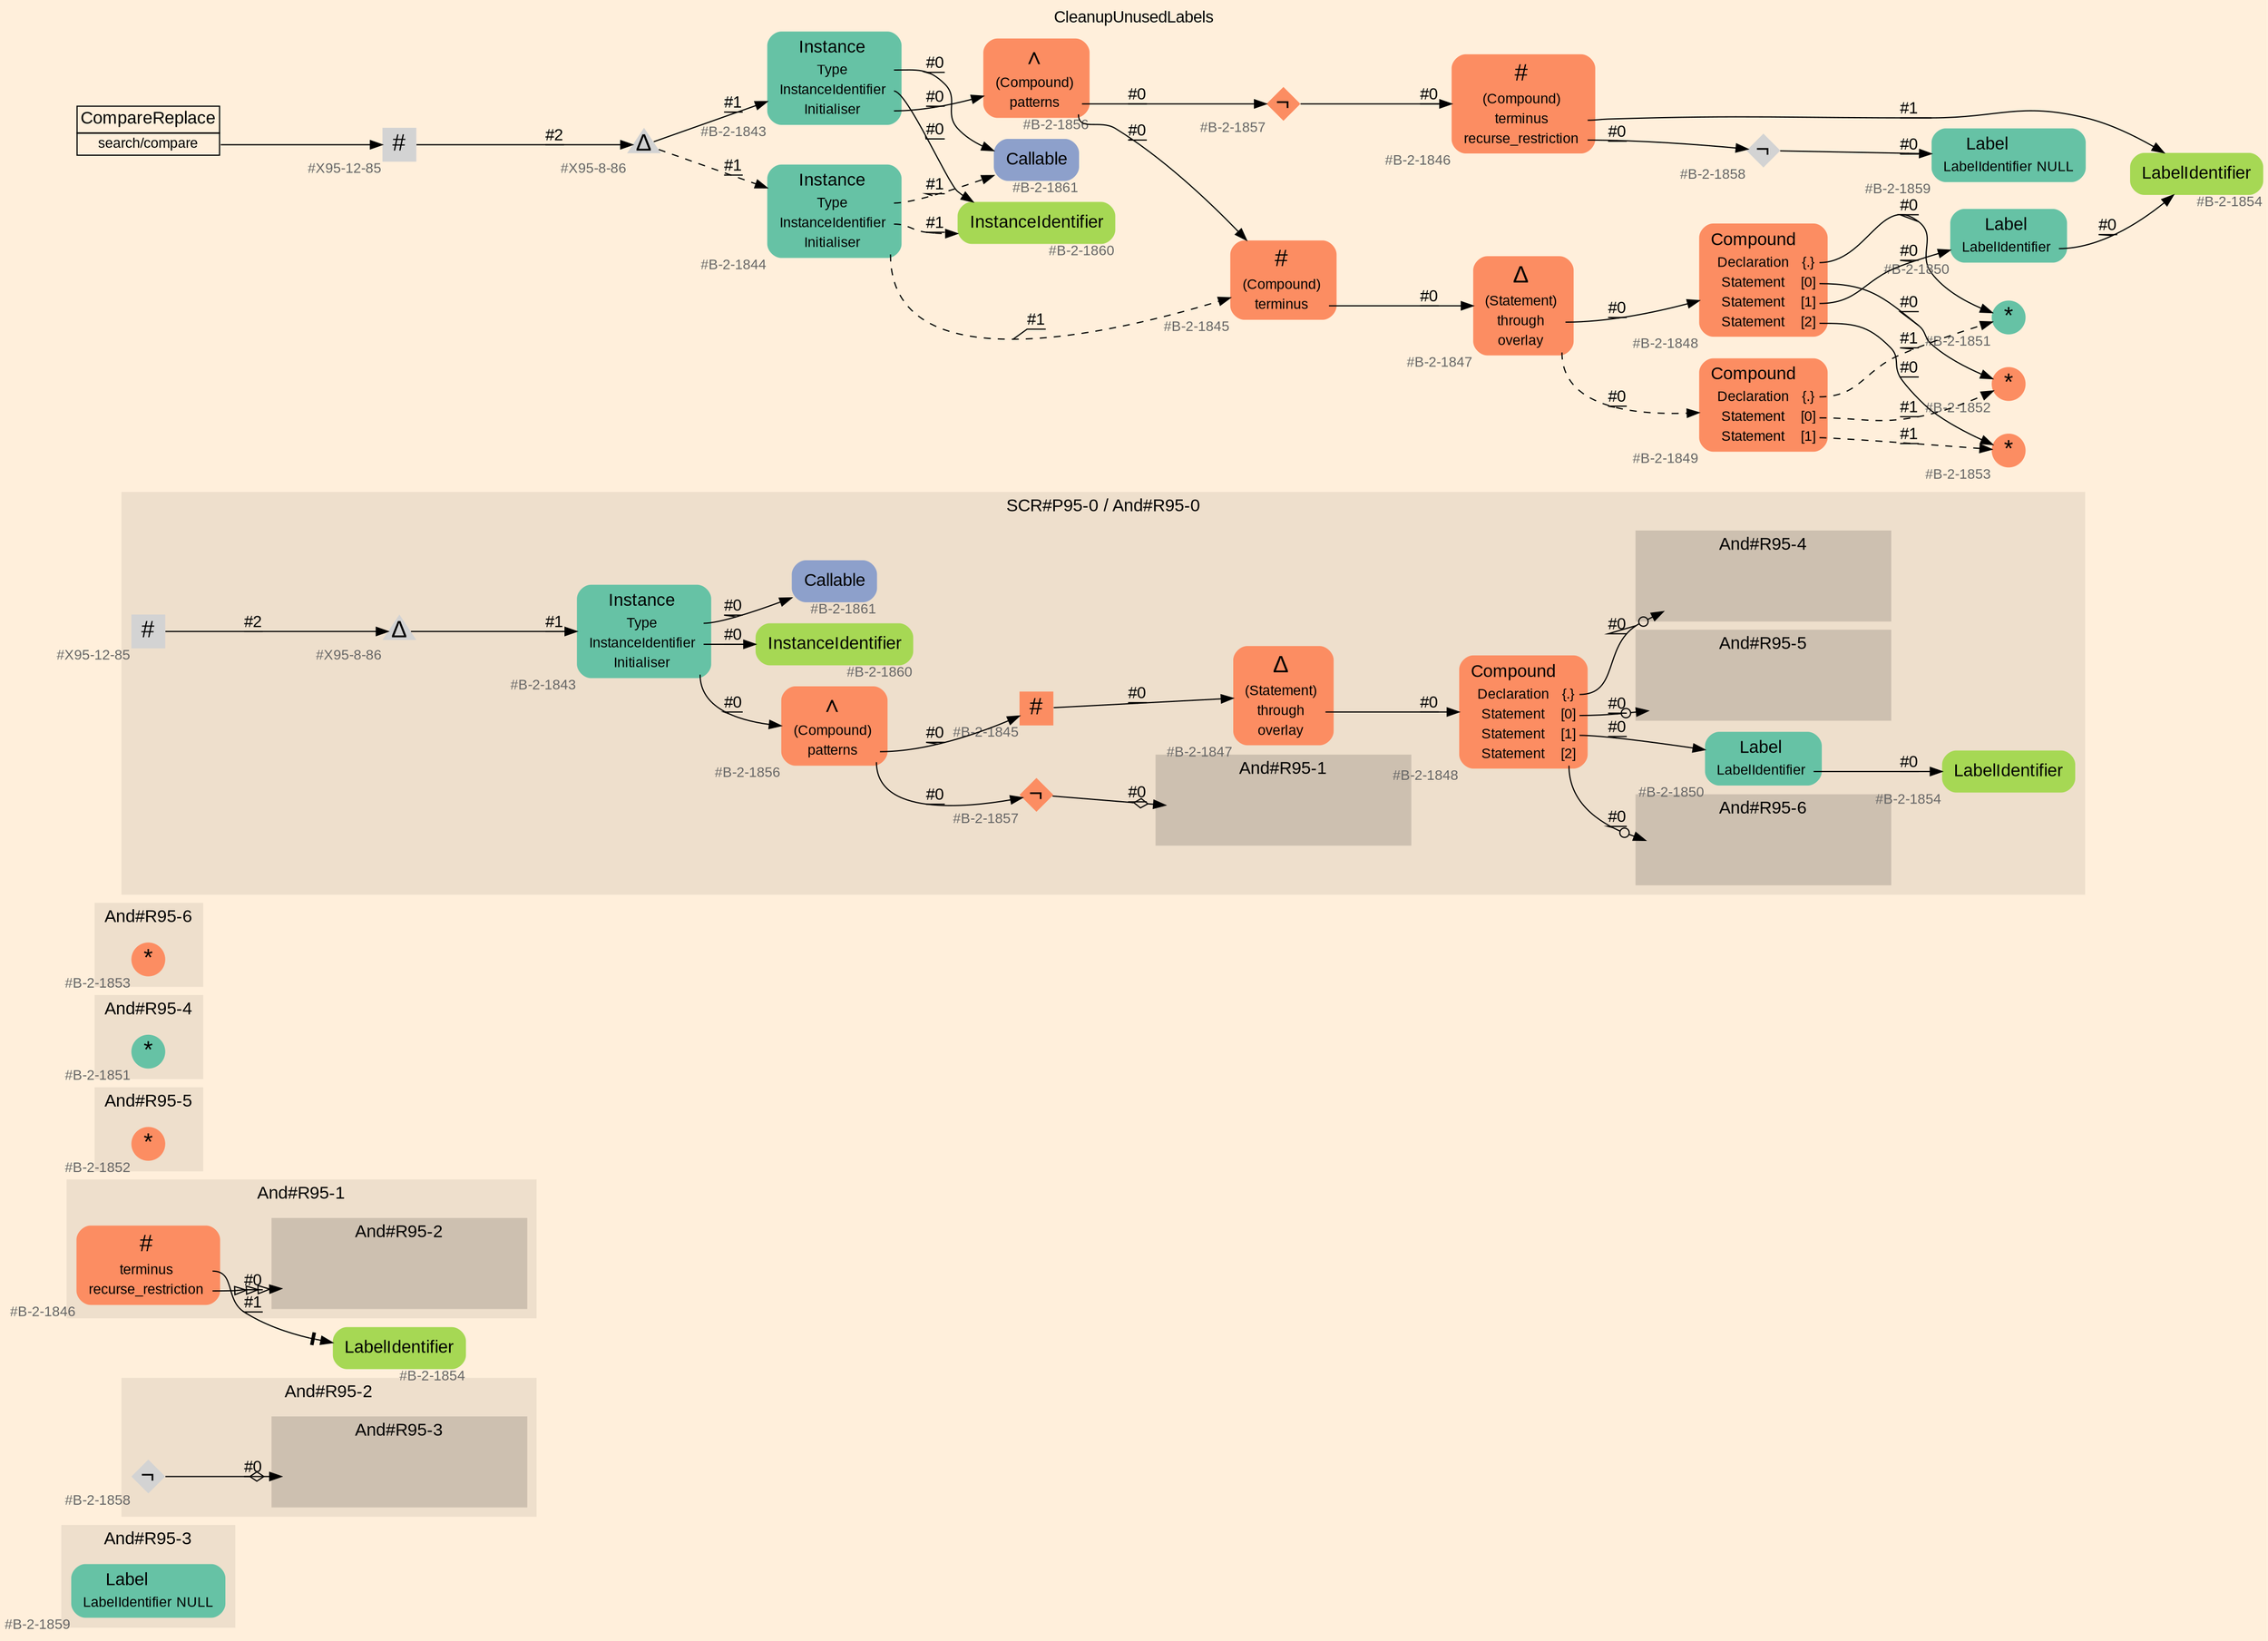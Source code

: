 digraph "CleanupUnusedLabels" {
label = "CleanupUnusedLabels"
labelloc = t
graph [
    rankdir = "LR"
    ranksep = 0.3
    bgcolor = antiquewhite1
    color = black
    fontcolor = black
    fontname = "Arial"
];
node [
    fontname = "Arial"
];
edge [
    fontname = "Arial"
];

// -------------------- figure And#R95-3 --------------------
// -------- region And#R95-3 ----------
subgraph "clusterAnd#R95-3" {
    label = "And#R95-3"
    style = "filled"
    color = antiquewhite2
    fontsize = "15"
    // -------- block And#R95-3/#B-2-1859 ----------
    "And#R95-3/#B-2-1859" [
        fillcolor = "/set28/1"
        xlabel = "#B-2-1859"
        fontsize = "12"
        fontcolor = grey40
        shape = "plaintext"
        label = <<TABLE BORDER="0" CELLBORDER="0" CELLSPACING="0">
         <TR><TD><FONT COLOR="black" POINT-SIZE="15">Label</FONT></TD></TR>
         <TR><TD><FONT COLOR="black" POINT-SIZE="12">LabelIdentifier</FONT></TD><TD PORT="port0"><FONT COLOR="black" POINT-SIZE="12">NULL</FONT></TD></TR>
        </TABLE>>
        style = "rounded,filled"
    ];
    
}


// -------------------- figure And#R95-2 --------------------
// -------- region And#R95-2 ----------
subgraph "clusterAnd#R95-2" {
    label = "And#R95-2"
    style = "filled"
    color = antiquewhite2
    fontsize = "15"
    // -------- block And#R95-2/#B-2-1858 ----------
    "And#R95-2/#B-2-1858" [
        xlabel = "#B-2-1858"
        fontsize = "12"
        fontcolor = grey40
        shape = "diamond"
        label = <<FONT COLOR="black" POINT-SIZE="20">¬</FONT>>
        style = "filled"
        penwidth = 0.0
        fixedsize = true
        width = 0.4
        height = 0.4
    ];
    
    // -------- region And#R95-2/And#R95-3 ----------
    subgraph "clusterAnd#R95-2/And#R95-3" {
        label = "And#R95-3"
        style = "filled"
        color = antiquewhite3
        fontsize = "15"
        // -------- block And#R95-2/And#R95-3/#B-2-1859 ----------
        "And#R95-2/And#R95-3/#B-2-1859" [
            fillcolor = "/set28/1"
            xlabel = "#B-2-1859"
            fontsize = "12"
            fontcolor = grey40
            shape = "none"
            style = "invisible"
        ];
        
    }
    
}

"And#R95-2/#B-2-1858" -> "And#R95-2/And#R95-3/#B-2-1859" [
    arrowhead="normalnoneodiamond"
    label = "#0"
    decorate = true
    color = black
    fontcolor = black
];


// -------------------- figure And#R95-1 --------------------
// -------- region And#R95-1 ----------
subgraph "clusterAnd#R95-1" {
    label = "And#R95-1"
    style = "filled"
    color = antiquewhite2
    fontsize = "15"
    // -------- block And#R95-1/#B-2-1846 ----------
    "And#R95-1/#B-2-1846" [
        fillcolor = "/set28/2"
        xlabel = "#B-2-1846"
        fontsize = "12"
        fontcolor = grey40
        shape = "plaintext"
        label = <<TABLE BORDER="0" CELLBORDER="0" CELLSPACING="0">
         <TR><TD><FONT COLOR="black" POINT-SIZE="20">#</FONT></TD></TR>
         <TR><TD><FONT COLOR="black" POINT-SIZE="12">terminus</FONT></TD><TD PORT="port0"></TD></TR>
         <TR><TD><FONT COLOR="black" POINT-SIZE="12">recurse_restriction</FONT></TD><TD PORT="port1"></TD></TR>
        </TABLE>>
        style = "rounded,filled"
    ];
    
    // -------- region And#R95-1/And#R95-2 ----------
    subgraph "clusterAnd#R95-1/And#R95-2" {
        label = "And#R95-2"
        style = "filled"
        color = antiquewhite3
        fontsize = "15"
        // -------- block And#R95-1/And#R95-2/#B-2-1858 ----------
        "And#R95-1/And#R95-2/#B-2-1858" [
            xlabel = "#B-2-1858"
            fontsize = "12"
            fontcolor = grey40
            shape = "none"
            style = "invisible"
        ];
        
    }
    
}

// -------- block And#R95-1/#B-2-1854 ----------
"And#R95-1/#B-2-1854" [
    fillcolor = "/set28/5"
    xlabel = "#B-2-1854"
    fontsize = "12"
    fontcolor = grey40
    shape = "plaintext"
    label = <<TABLE BORDER="0" CELLBORDER="0" CELLSPACING="0">
     <TR><TD><FONT COLOR="black" POINT-SIZE="15">LabelIdentifier</FONT></TD></TR>
    </TABLE>>
    style = "rounded,filled"
];

"And#R95-1/#B-2-1846":port0 -> "And#R95-1/#B-2-1854" [
    arrowhead="normalnonetee"
    label = "#1"
    decorate = true
    color = black
    fontcolor = black
];

"And#R95-1/#B-2-1846":port1 -> "And#R95-1/And#R95-2/#B-2-1858" [
    arrowhead="normalonormalonormalonormal"
    label = "#0"
    decorate = true
    color = black
    fontcolor = black
];


// -------------------- figure And#R95-5 --------------------
// -------- region And#R95-5 ----------
subgraph "clusterAnd#R95-5" {
    label = "And#R95-5"
    style = "filled"
    color = antiquewhite2
    fontsize = "15"
    // -------- block And#R95-5/#B-2-1852 ----------
    "And#R95-5/#B-2-1852" [
        fillcolor = "/set28/2"
        xlabel = "#B-2-1852"
        fontsize = "12"
        fontcolor = grey40
        shape = "circle"
        label = <<FONT COLOR="black" POINT-SIZE="20">*</FONT>>
        style = "filled"
        penwidth = 0.0
        fixedsize = true
        width = 0.4
        height = 0.4
    ];
    
}


// -------------------- figure And#R95-4 --------------------
// -------- region And#R95-4 ----------
subgraph "clusterAnd#R95-4" {
    label = "And#R95-4"
    style = "filled"
    color = antiquewhite2
    fontsize = "15"
    // -------- block And#R95-4/#B-2-1851 ----------
    "And#R95-4/#B-2-1851" [
        fillcolor = "/set28/1"
        xlabel = "#B-2-1851"
        fontsize = "12"
        fontcolor = grey40
        shape = "circle"
        label = <<FONT COLOR="black" POINT-SIZE="20">*</FONT>>
        style = "filled"
        penwidth = 0.0
        fixedsize = true
        width = 0.4
        height = 0.4
    ];
    
}


// -------------------- figure And#R95-6 --------------------
// -------- region And#R95-6 ----------
subgraph "clusterAnd#R95-6" {
    label = "And#R95-6"
    style = "filled"
    color = antiquewhite2
    fontsize = "15"
    // -------- block And#R95-6/#B-2-1853 ----------
    "And#R95-6/#B-2-1853" [
        fillcolor = "/set28/2"
        xlabel = "#B-2-1853"
        fontsize = "12"
        fontcolor = grey40
        shape = "circle"
        label = <<FONT COLOR="black" POINT-SIZE="20">*</FONT>>
        style = "filled"
        penwidth = 0.0
        fixedsize = true
        width = 0.4
        height = 0.4
    ];
    
}


// -------------------- figure And#R95-0 --------------------
// -------- region And#R95-0 ----------
subgraph "clusterAnd#R95-0" {
    label = "SCR#P95-0 / And#R95-0"
    style = "filled"
    color = antiquewhite2
    fontsize = "15"
    // -------- block And#R95-0/#B-2-1843 ----------
    "And#R95-0/#B-2-1843" [
        fillcolor = "/set28/1"
        xlabel = "#B-2-1843"
        fontsize = "12"
        fontcolor = grey40
        shape = "plaintext"
        label = <<TABLE BORDER="0" CELLBORDER="0" CELLSPACING="0">
         <TR><TD><FONT COLOR="black" POINT-SIZE="15">Instance</FONT></TD></TR>
         <TR><TD><FONT COLOR="black" POINT-SIZE="12">Type</FONT></TD><TD PORT="port0"></TD></TR>
         <TR><TD><FONT COLOR="black" POINT-SIZE="12">InstanceIdentifier</FONT></TD><TD PORT="port1"></TD></TR>
         <TR><TD><FONT COLOR="black" POINT-SIZE="12">Initialiser</FONT></TD><TD PORT="port2"></TD></TR>
        </TABLE>>
        style = "rounded,filled"
    ];
    
    // -------- block And#R95-0/#B-2-1856 ----------
    "And#R95-0/#B-2-1856" [
        fillcolor = "/set28/2"
        xlabel = "#B-2-1856"
        fontsize = "12"
        fontcolor = grey40
        shape = "plaintext"
        label = <<TABLE BORDER="0" CELLBORDER="0" CELLSPACING="0">
         <TR><TD><FONT COLOR="black" POINT-SIZE="20">∧</FONT></TD></TR>
         <TR><TD><FONT COLOR="black" POINT-SIZE="12">(Compound)</FONT></TD><TD PORT="port0"></TD></TR>
         <TR><TD><FONT COLOR="black" POINT-SIZE="12">patterns</FONT></TD><TD PORT="port1"></TD></TR>
        </TABLE>>
        style = "rounded,filled"
    ];
    
    // -------- block And#R95-0/#B-2-1861 ----------
    "And#R95-0/#B-2-1861" [
        fillcolor = "/set28/3"
        xlabel = "#B-2-1861"
        fontsize = "12"
        fontcolor = grey40
        shape = "plaintext"
        label = <<TABLE BORDER="0" CELLBORDER="0" CELLSPACING="0">
         <TR><TD><FONT COLOR="black" POINT-SIZE="15">Callable</FONT></TD></TR>
        </TABLE>>
        style = "rounded,filled"
    ];
    
    // -------- block And#R95-0/#B-2-1850 ----------
    "And#R95-0/#B-2-1850" [
        fillcolor = "/set28/1"
        xlabel = "#B-2-1850"
        fontsize = "12"
        fontcolor = grey40
        shape = "plaintext"
        label = <<TABLE BORDER="0" CELLBORDER="0" CELLSPACING="0">
         <TR><TD><FONT COLOR="black" POINT-SIZE="15">Label</FONT></TD></TR>
         <TR><TD><FONT COLOR="black" POINT-SIZE="12">LabelIdentifier</FONT></TD><TD PORT="port0"></TD></TR>
        </TABLE>>
        style = "rounded,filled"
    ];
    
    // -------- block And#R95-0/#B-2-1848 ----------
    "And#R95-0/#B-2-1848" [
        fillcolor = "/set28/2"
        xlabel = "#B-2-1848"
        fontsize = "12"
        fontcolor = grey40
        shape = "plaintext"
        label = <<TABLE BORDER="0" CELLBORDER="0" CELLSPACING="0">
         <TR><TD><FONT COLOR="black" POINT-SIZE="15">Compound</FONT></TD></TR>
         <TR><TD><FONT COLOR="black" POINT-SIZE="12">Declaration</FONT></TD><TD PORT="port0"><FONT COLOR="black" POINT-SIZE="12">{.}</FONT></TD></TR>
         <TR><TD><FONT COLOR="black" POINT-SIZE="12">Statement</FONT></TD><TD PORT="port1"><FONT COLOR="black" POINT-SIZE="12">[0]</FONT></TD></TR>
         <TR><TD><FONT COLOR="black" POINT-SIZE="12">Statement</FONT></TD><TD PORT="port2"><FONT COLOR="black" POINT-SIZE="12">[1]</FONT></TD></TR>
         <TR><TD><FONT COLOR="black" POINT-SIZE="12">Statement</FONT></TD><TD PORT="port3"><FONT COLOR="black" POINT-SIZE="12">[2]</FONT></TD></TR>
        </TABLE>>
        style = "rounded,filled"
    ];
    
    // -------- block And#R95-0/#B-2-1847 ----------
    "And#R95-0/#B-2-1847" [
        fillcolor = "/set28/2"
        xlabel = "#B-2-1847"
        fontsize = "12"
        fontcolor = grey40
        shape = "plaintext"
        label = <<TABLE BORDER="0" CELLBORDER="0" CELLSPACING="0">
         <TR><TD><FONT COLOR="black" POINT-SIZE="20">Δ</FONT></TD></TR>
         <TR><TD><FONT COLOR="black" POINT-SIZE="12">(Statement)</FONT></TD><TD PORT="port0"></TD></TR>
         <TR><TD><FONT COLOR="black" POINT-SIZE="12">through</FONT></TD><TD PORT="port1"></TD></TR>
         <TR><TD><FONT COLOR="black" POINT-SIZE="12">overlay</FONT></TD><TD PORT="port2"></TD></TR>
        </TABLE>>
        style = "rounded,filled"
    ];
    
    // -------- block And#R95-0/#B-2-1857 ----------
    "And#R95-0/#B-2-1857" [
        fillcolor = "/set28/2"
        xlabel = "#B-2-1857"
        fontsize = "12"
        fontcolor = grey40
        shape = "diamond"
        label = <<FONT COLOR="black" POINT-SIZE="20">¬</FONT>>
        style = "filled"
        penwidth = 0.0
        fixedsize = true
        width = 0.4
        height = 0.4
    ];
    
    // -------- block And#R95-0/#B-2-1854 ----------
    "And#R95-0/#B-2-1854" [
        fillcolor = "/set28/5"
        xlabel = "#B-2-1854"
        fontsize = "12"
        fontcolor = grey40
        shape = "plaintext"
        label = <<TABLE BORDER="0" CELLBORDER="0" CELLSPACING="0">
         <TR><TD><FONT COLOR="black" POINT-SIZE="15">LabelIdentifier</FONT></TD></TR>
        </TABLE>>
        style = "rounded,filled"
    ];
    
    // -------- block And#R95-0/#B-2-1860 ----------
    "And#R95-0/#B-2-1860" [
        fillcolor = "/set28/5"
        xlabel = "#B-2-1860"
        fontsize = "12"
        fontcolor = grey40
        shape = "plaintext"
        label = <<TABLE BORDER="0" CELLBORDER="0" CELLSPACING="0">
         <TR><TD><FONT COLOR="black" POINT-SIZE="15">InstanceIdentifier</FONT></TD></TR>
        </TABLE>>
        style = "rounded,filled"
    ];
    
    // -------- block And#R95-0/#X95-12-85 ----------
    "And#R95-0/#X95-12-85" [
        xlabel = "#X95-12-85"
        fontsize = "12"
        fontcolor = grey40
        shape = "square"
        label = <<FONT COLOR="black" POINT-SIZE="20">#</FONT>>
        style = "filled"
        penwidth = 0.0
        fixedsize = true
        width = 0.4
        height = 0.4
    ];
    
    // -------- block And#R95-0/#X95-8-86 ----------
    "And#R95-0/#X95-8-86" [
        xlabel = "#X95-8-86"
        fontsize = "12"
        fontcolor = grey40
        shape = "triangle"
        label = <<FONT COLOR="black" POINT-SIZE="20">Δ</FONT>>
        style = "filled"
        penwidth = 0.0
        fixedsize = true
        width = 0.4
        height = 0.4
    ];
    
    // -------- block And#R95-0/#B-2-1845 ----------
    "And#R95-0/#B-2-1845" [
        fillcolor = "/set28/2"
        xlabel = "#B-2-1845"
        fontsize = "12"
        fontcolor = grey40
        shape = "square"
        label = <<FONT COLOR="black" POINT-SIZE="20">#</FONT>>
        style = "filled"
        penwidth = 0.0
        fixedsize = true
        width = 0.4
        height = 0.4
    ];
    
    // -------- region And#R95-0/And#R95-1 ----------
    subgraph "clusterAnd#R95-0/And#R95-1" {
        label = "And#R95-1"
        style = "filled"
        color = antiquewhite3
        fontsize = "15"
        // -------- block And#R95-0/And#R95-1/#B-2-1846 ----------
        "And#R95-0/And#R95-1/#B-2-1846" [
            fillcolor = "/set28/2"
            xlabel = "#B-2-1846"
            fontsize = "12"
            fontcolor = grey40
            shape = "none"
            style = "invisible"
        ];
        
    }
    
    // -------- region And#R95-0/And#R95-4 ----------
    subgraph "clusterAnd#R95-0/And#R95-4" {
        label = "And#R95-4"
        style = "filled"
        color = antiquewhite3
        fontsize = "15"
        // -------- block And#R95-0/And#R95-4/#B-2-1851 ----------
        "And#R95-0/And#R95-4/#B-2-1851" [
            fillcolor = "/set28/1"
            xlabel = "#B-2-1851"
            fontsize = "12"
            fontcolor = grey40
            shape = "none"
            style = "invisible"
        ];
        
    }
    
    // -------- region And#R95-0/And#R95-5 ----------
    subgraph "clusterAnd#R95-0/And#R95-5" {
        label = "And#R95-5"
        style = "filled"
        color = antiquewhite3
        fontsize = "15"
        // -------- block And#R95-0/And#R95-5/#B-2-1852 ----------
        "And#R95-0/And#R95-5/#B-2-1852" [
            fillcolor = "/set28/2"
            xlabel = "#B-2-1852"
            fontsize = "12"
            fontcolor = grey40
            shape = "none"
            style = "invisible"
        ];
        
    }
    
    // -------- region And#R95-0/And#R95-6 ----------
    subgraph "clusterAnd#R95-0/And#R95-6" {
        label = "And#R95-6"
        style = "filled"
        color = antiquewhite3
        fontsize = "15"
        // -------- block And#R95-0/And#R95-6/#B-2-1853 ----------
        "And#R95-0/And#R95-6/#B-2-1853" [
            fillcolor = "/set28/2"
            xlabel = "#B-2-1853"
            fontsize = "12"
            fontcolor = grey40
            shape = "none"
            style = "invisible"
        ];
        
    }
    
}

"And#R95-0/#B-2-1843":port0 -> "And#R95-0/#B-2-1861" [
    label = "#0"
    decorate = true
    color = black
    fontcolor = black
];

"And#R95-0/#B-2-1843":port1 -> "And#R95-0/#B-2-1860" [
    label = "#0"
    decorate = true
    color = black
    fontcolor = black
];

"And#R95-0/#B-2-1843":port2 -> "And#R95-0/#B-2-1856" [
    label = "#0"
    decorate = true
    color = black
    fontcolor = black
];

"And#R95-0/#B-2-1856":port1 -> "And#R95-0/#B-2-1845" [
    label = "#0"
    decorate = true
    color = black
    fontcolor = black
];

"And#R95-0/#B-2-1856":port1 -> "And#R95-0/#B-2-1857" [
    label = "#0"
    decorate = true
    color = black
    fontcolor = black
];

"And#R95-0/#B-2-1850":port0 -> "And#R95-0/#B-2-1854" [
    label = "#0"
    decorate = true
    color = black
    fontcolor = black
];

"And#R95-0/#B-2-1848":port0 -> "And#R95-0/And#R95-4/#B-2-1851" [
    arrowhead="normalnoneodot"
    label = "#0"
    decorate = true
    color = black
    fontcolor = black
];

"And#R95-0/#B-2-1848":port1 -> "And#R95-0/And#R95-5/#B-2-1852" [
    arrowhead="normalnoneodot"
    label = "#0"
    decorate = true
    color = black
    fontcolor = black
];

"And#R95-0/#B-2-1848":port2 -> "And#R95-0/#B-2-1850" [
    label = "#0"
    decorate = true
    color = black
    fontcolor = black
];

"And#R95-0/#B-2-1848":port3 -> "And#R95-0/And#R95-6/#B-2-1853" [
    arrowhead="normalnoneodot"
    label = "#0"
    decorate = true
    color = black
    fontcolor = black
];

"And#R95-0/#B-2-1847":port1 -> "And#R95-0/#B-2-1848" [
    label = "#0"
    decorate = true
    color = black
    fontcolor = black
];

"And#R95-0/#B-2-1857" -> "And#R95-0/And#R95-1/#B-2-1846" [
    arrowhead="normalnoneodiamond"
    label = "#0"
    decorate = true
    color = black
    fontcolor = black
];

"And#R95-0/#X95-12-85" -> "And#R95-0/#X95-8-86" [
    label = "#2"
    decorate = true
    color = black
    fontcolor = black
];

"And#R95-0/#X95-8-86" -> "And#R95-0/#B-2-1843" [
    label = "#1"
    decorate = true
    color = black
    fontcolor = black
];

"And#R95-0/#B-2-1845" -> "And#R95-0/#B-2-1847" [
    label = "#0"
    decorate = true
    color = black
    fontcolor = black
];


// -------------------- transformation figure --------------------
// -------- block CR#X95-10-95 ----------
"CR#X95-10-95" [
    fillcolor = antiquewhite1
    fontsize = "12"
    fontcolor = grey40
    shape = "plaintext"
    label = <<TABLE BORDER="0" CELLBORDER="1" CELLSPACING="0">
     <TR><TD><FONT COLOR="black" POINT-SIZE="15">CompareReplace</FONT></TD></TR>
     <TR><TD PORT="port0"><FONT COLOR="black" POINT-SIZE="12">search/compare</FONT></TD></TR>
    </TABLE>>
    style = "filled"
    color = black
];

// -------- block #X95-12-85 ----------
"#X95-12-85" [
    xlabel = "#X95-12-85"
    fontsize = "12"
    fontcolor = grey40
    shape = "square"
    label = <<FONT COLOR="black" POINT-SIZE="20">#</FONT>>
    style = "filled"
    penwidth = 0.0
    fixedsize = true
    width = 0.4
    height = 0.4
];

// -------- block #X95-8-86 ----------
"#X95-8-86" [
    xlabel = "#X95-8-86"
    fontsize = "12"
    fontcolor = grey40
    shape = "triangle"
    label = <<FONT COLOR="black" POINT-SIZE="20">Δ</FONT>>
    style = "filled"
    penwidth = 0.0
    fixedsize = true
    width = 0.4
    height = 0.4
];

// -------- block #B-2-1843 ----------
"#B-2-1843" [
    fillcolor = "/set28/1"
    xlabel = "#B-2-1843"
    fontsize = "12"
    fontcolor = grey40
    shape = "plaintext"
    label = <<TABLE BORDER="0" CELLBORDER="0" CELLSPACING="0">
     <TR><TD><FONT COLOR="black" POINT-SIZE="15">Instance</FONT></TD></TR>
     <TR><TD><FONT COLOR="black" POINT-SIZE="12">Type</FONT></TD><TD PORT="port0"></TD></TR>
     <TR><TD><FONT COLOR="black" POINT-SIZE="12">InstanceIdentifier</FONT></TD><TD PORT="port1"></TD></TR>
     <TR><TD><FONT COLOR="black" POINT-SIZE="12">Initialiser</FONT></TD><TD PORT="port2"></TD></TR>
    </TABLE>>
    style = "rounded,filled"
];

// -------- block #B-2-1861 ----------
"#B-2-1861" [
    fillcolor = "/set28/3"
    xlabel = "#B-2-1861"
    fontsize = "12"
    fontcolor = grey40
    shape = "plaintext"
    label = <<TABLE BORDER="0" CELLBORDER="0" CELLSPACING="0">
     <TR><TD><FONT COLOR="black" POINT-SIZE="15">Callable</FONT></TD></TR>
    </TABLE>>
    style = "rounded,filled"
];

// -------- block #B-2-1860 ----------
"#B-2-1860" [
    fillcolor = "/set28/5"
    xlabel = "#B-2-1860"
    fontsize = "12"
    fontcolor = grey40
    shape = "plaintext"
    label = <<TABLE BORDER="0" CELLBORDER="0" CELLSPACING="0">
     <TR><TD><FONT COLOR="black" POINT-SIZE="15">InstanceIdentifier</FONT></TD></TR>
    </TABLE>>
    style = "rounded,filled"
];

// -------- block #B-2-1856 ----------
"#B-2-1856" [
    fillcolor = "/set28/2"
    xlabel = "#B-2-1856"
    fontsize = "12"
    fontcolor = grey40
    shape = "plaintext"
    label = <<TABLE BORDER="0" CELLBORDER="0" CELLSPACING="0">
     <TR><TD><FONT COLOR="black" POINT-SIZE="20">∧</FONT></TD></TR>
     <TR><TD><FONT COLOR="black" POINT-SIZE="12">(Compound)</FONT></TD><TD PORT="port0"></TD></TR>
     <TR><TD><FONT COLOR="black" POINT-SIZE="12">patterns</FONT></TD><TD PORT="port1"></TD></TR>
    </TABLE>>
    style = "rounded,filled"
];

// -------- block #B-2-1845 ----------
"#B-2-1845" [
    fillcolor = "/set28/2"
    xlabel = "#B-2-1845"
    fontsize = "12"
    fontcolor = grey40
    shape = "plaintext"
    label = <<TABLE BORDER="0" CELLBORDER="0" CELLSPACING="0">
     <TR><TD><FONT COLOR="black" POINT-SIZE="20">#</FONT></TD></TR>
     <TR><TD><FONT COLOR="black" POINT-SIZE="12">(Compound)</FONT></TD><TD PORT="port0"></TD></TR>
     <TR><TD><FONT COLOR="black" POINT-SIZE="12">terminus</FONT></TD><TD PORT="port1"></TD></TR>
    </TABLE>>
    style = "rounded,filled"
];

// -------- block #B-2-1847 ----------
"#B-2-1847" [
    fillcolor = "/set28/2"
    xlabel = "#B-2-1847"
    fontsize = "12"
    fontcolor = grey40
    shape = "plaintext"
    label = <<TABLE BORDER="0" CELLBORDER="0" CELLSPACING="0">
     <TR><TD><FONT COLOR="black" POINT-SIZE="20">Δ</FONT></TD></TR>
     <TR><TD><FONT COLOR="black" POINT-SIZE="12">(Statement)</FONT></TD><TD PORT="port0"></TD></TR>
     <TR><TD><FONT COLOR="black" POINT-SIZE="12">through</FONT></TD><TD PORT="port1"></TD></TR>
     <TR><TD><FONT COLOR="black" POINT-SIZE="12">overlay</FONT></TD><TD PORT="port2"></TD></TR>
    </TABLE>>
    style = "rounded,filled"
];

// -------- block #B-2-1848 ----------
"#B-2-1848" [
    fillcolor = "/set28/2"
    xlabel = "#B-2-1848"
    fontsize = "12"
    fontcolor = grey40
    shape = "plaintext"
    label = <<TABLE BORDER="0" CELLBORDER="0" CELLSPACING="0">
     <TR><TD><FONT COLOR="black" POINT-SIZE="15">Compound</FONT></TD></TR>
     <TR><TD><FONT COLOR="black" POINT-SIZE="12">Declaration</FONT></TD><TD PORT="port0"><FONT COLOR="black" POINT-SIZE="12">{.}</FONT></TD></TR>
     <TR><TD><FONT COLOR="black" POINT-SIZE="12">Statement</FONT></TD><TD PORT="port1"><FONT COLOR="black" POINT-SIZE="12">[0]</FONT></TD></TR>
     <TR><TD><FONT COLOR="black" POINT-SIZE="12">Statement</FONT></TD><TD PORT="port2"><FONT COLOR="black" POINT-SIZE="12">[1]</FONT></TD></TR>
     <TR><TD><FONT COLOR="black" POINT-SIZE="12">Statement</FONT></TD><TD PORT="port3"><FONT COLOR="black" POINT-SIZE="12">[2]</FONT></TD></TR>
    </TABLE>>
    style = "rounded,filled"
];

// -------- block #B-2-1851 ----------
"#B-2-1851" [
    fillcolor = "/set28/1"
    xlabel = "#B-2-1851"
    fontsize = "12"
    fontcolor = grey40
    shape = "circle"
    label = <<FONT COLOR="black" POINT-SIZE="20">*</FONT>>
    style = "filled"
    penwidth = 0.0
    fixedsize = true
    width = 0.4
    height = 0.4
];

// -------- block #B-2-1852 ----------
"#B-2-1852" [
    fillcolor = "/set28/2"
    xlabel = "#B-2-1852"
    fontsize = "12"
    fontcolor = grey40
    shape = "circle"
    label = <<FONT COLOR="black" POINT-SIZE="20">*</FONT>>
    style = "filled"
    penwidth = 0.0
    fixedsize = true
    width = 0.4
    height = 0.4
];

// -------- block #B-2-1850 ----------
"#B-2-1850" [
    fillcolor = "/set28/1"
    xlabel = "#B-2-1850"
    fontsize = "12"
    fontcolor = grey40
    shape = "plaintext"
    label = <<TABLE BORDER="0" CELLBORDER="0" CELLSPACING="0">
     <TR><TD><FONT COLOR="black" POINT-SIZE="15">Label</FONT></TD></TR>
     <TR><TD><FONT COLOR="black" POINT-SIZE="12">LabelIdentifier</FONT></TD><TD PORT="port0"></TD></TR>
    </TABLE>>
    style = "rounded,filled"
];

// -------- block #B-2-1854 ----------
"#B-2-1854" [
    fillcolor = "/set28/5"
    xlabel = "#B-2-1854"
    fontsize = "12"
    fontcolor = grey40
    shape = "plaintext"
    label = <<TABLE BORDER="0" CELLBORDER="0" CELLSPACING="0">
     <TR><TD><FONT COLOR="black" POINT-SIZE="15">LabelIdentifier</FONT></TD></TR>
    </TABLE>>
    style = "rounded,filled"
];

// -------- block #B-2-1853 ----------
"#B-2-1853" [
    fillcolor = "/set28/2"
    xlabel = "#B-2-1853"
    fontsize = "12"
    fontcolor = grey40
    shape = "circle"
    label = <<FONT COLOR="black" POINT-SIZE="20">*</FONT>>
    style = "filled"
    penwidth = 0.0
    fixedsize = true
    width = 0.4
    height = 0.4
];

// -------- block #B-2-1849 ----------
"#B-2-1849" [
    fillcolor = "/set28/2"
    xlabel = "#B-2-1849"
    fontsize = "12"
    fontcolor = grey40
    shape = "plaintext"
    label = <<TABLE BORDER="0" CELLBORDER="0" CELLSPACING="0">
     <TR><TD><FONT COLOR="black" POINT-SIZE="15">Compound</FONT></TD></TR>
     <TR><TD><FONT COLOR="black" POINT-SIZE="12">Declaration</FONT></TD><TD PORT="port0"><FONT COLOR="black" POINT-SIZE="12">{.}</FONT></TD></TR>
     <TR><TD><FONT COLOR="black" POINT-SIZE="12">Statement</FONT></TD><TD PORT="port1"><FONT COLOR="black" POINT-SIZE="12">[0]</FONT></TD></TR>
     <TR><TD><FONT COLOR="black" POINT-SIZE="12">Statement</FONT></TD><TD PORT="port2"><FONT COLOR="black" POINT-SIZE="12">[1]</FONT></TD></TR>
    </TABLE>>
    style = "rounded,filled"
];

// -------- block #B-2-1857 ----------
"#B-2-1857" [
    fillcolor = "/set28/2"
    xlabel = "#B-2-1857"
    fontsize = "12"
    fontcolor = grey40
    shape = "diamond"
    label = <<FONT COLOR="black" POINT-SIZE="20">¬</FONT>>
    style = "filled"
    penwidth = 0.0
    fixedsize = true
    width = 0.4
    height = 0.4
];

// -------- block #B-2-1846 ----------
"#B-2-1846" [
    fillcolor = "/set28/2"
    xlabel = "#B-2-1846"
    fontsize = "12"
    fontcolor = grey40
    shape = "plaintext"
    label = <<TABLE BORDER="0" CELLBORDER="0" CELLSPACING="0">
     <TR><TD><FONT COLOR="black" POINT-SIZE="20">#</FONT></TD></TR>
     <TR><TD><FONT COLOR="black" POINT-SIZE="12">(Compound)</FONT></TD><TD PORT="port0"></TD></TR>
     <TR><TD><FONT COLOR="black" POINT-SIZE="12">terminus</FONT></TD><TD PORT="port1"></TD></TR>
     <TR><TD><FONT COLOR="black" POINT-SIZE="12">recurse_restriction</FONT></TD><TD PORT="port2"></TD></TR>
    </TABLE>>
    style = "rounded,filled"
];

// -------- block #B-2-1858 ----------
"#B-2-1858" [
    xlabel = "#B-2-1858"
    fontsize = "12"
    fontcolor = grey40
    shape = "diamond"
    label = <<FONT COLOR="black" POINT-SIZE="20">¬</FONT>>
    style = "filled"
    penwidth = 0.0
    fixedsize = true
    width = 0.4
    height = 0.4
];

// -------- block #B-2-1859 ----------
"#B-2-1859" [
    fillcolor = "/set28/1"
    xlabel = "#B-2-1859"
    fontsize = "12"
    fontcolor = grey40
    shape = "plaintext"
    label = <<TABLE BORDER="0" CELLBORDER="0" CELLSPACING="0">
     <TR><TD><FONT COLOR="black" POINT-SIZE="15">Label</FONT></TD></TR>
     <TR><TD><FONT COLOR="black" POINT-SIZE="12">LabelIdentifier</FONT></TD><TD PORT="port0"><FONT COLOR="black" POINT-SIZE="12">NULL</FONT></TD></TR>
    </TABLE>>
    style = "rounded,filled"
];

// -------- block #B-2-1844 ----------
"#B-2-1844" [
    fillcolor = "/set28/1"
    xlabel = "#B-2-1844"
    fontsize = "12"
    fontcolor = grey40
    shape = "plaintext"
    label = <<TABLE BORDER="0" CELLBORDER="0" CELLSPACING="0">
     <TR><TD><FONT COLOR="black" POINT-SIZE="15">Instance</FONT></TD></TR>
     <TR><TD><FONT COLOR="black" POINT-SIZE="12">Type</FONT></TD><TD PORT="port0"></TD></TR>
     <TR><TD><FONT COLOR="black" POINT-SIZE="12">InstanceIdentifier</FONT></TD><TD PORT="port1"></TD></TR>
     <TR><TD><FONT COLOR="black" POINT-SIZE="12">Initialiser</FONT></TD><TD PORT="port2"></TD></TR>
    </TABLE>>
    style = "rounded,filled"
];

"CR#X95-10-95":port0 -> "#X95-12-85" [
    label = ""
    decorate = true
    color = black
    fontcolor = black
];

"#X95-12-85" -> "#X95-8-86" [
    label = "#2"
    decorate = true
    color = black
    fontcolor = black
];

"#X95-8-86" -> "#B-2-1843" [
    label = "#1"
    decorate = true
    color = black
    fontcolor = black
];

"#X95-8-86" -> "#B-2-1844" [
    style="dashed"
    label = "#1"
    decorate = true
    color = black
    fontcolor = black
];

"#B-2-1843":port0 -> "#B-2-1861" [
    label = "#0"
    decorate = true
    color = black
    fontcolor = black
];

"#B-2-1843":port1 -> "#B-2-1860" [
    label = "#0"
    decorate = true
    color = black
    fontcolor = black
];

"#B-2-1843":port2 -> "#B-2-1856" [
    label = "#0"
    decorate = true
    color = black
    fontcolor = black
];

"#B-2-1856":port1 -> "#B-2-1845" [
    label = "#0"
    decorate = true
    color = black
    fontcolor = black
];

"#B-2-1856":port1 -> "#B-2-1857" [
    label = "#0"
    decorate = true
    color = black
    fontcolor = black
];

"#B-2-1845":port1 -> "#B-2-1847" [
    label = "#0"
    decorate = true
    color = black
    fontcolor = black
];

"#B-2-1847":port1 -> "#B-2-1848" [
    label = "#0"
    decorate = true
    color = black
    fontcolor = black
];

"#B-2-1847":port2 -> "#B-2-1849" [
    style="dashed"
    label = "#0"
    decorate = true
    color = black
    fontcolor = black
];

"#B-2-1848":port0 -> "#B-2-1851" [
    label = "#0"
    decorate = true
    color = black
    fontcolor = black
];

"#B-2-1848":port1 -> "#B-2-1852" [
    label = "#0"
    decorate = true
    color = black
    fontcolor = black
];

"#B-2-1848":port2 -> "#B-2-1850" [
    label = "#0"
    decorate = true
    color = black
    fontcolor = black
];

"#B-2-1848":port3 -> "#B-2-1853" [
    label = "#0"
    decorate = true
    color = black
    fontcolor = black
];

"#B-2-1850":port0 -> "#B-2-1854" [
    label = "#0"
    decorate = true
    color = black
    fontcolor = black
];

"#B-2-1849":port0 -> "#B-2-1851" [
    style="dashed"
    label = "#1"
    decorate = true
    color = black
    fontcolor = black
];

"#B-2-1849":port1 -> "#B-2-1852" [
    style="dashed"
    label = "#1"
    decorate = true
    color = black
    fontcolor = black
];

"#B-2-1849":port2 -> "#B-2-1853" [
    style="dashed"
    label = "#1"
    decorate = true
    color = black
    fontcolor = black
];

"#B-2-1857" -> "#B-2-1846" [
    label = "#0"
    decorate = true
    color = black
    fontcolor = black
];

"#B-2-1846":port1 -> "#B-2-1854" [
    label = "#1"
    decorate = true
    color = black
    fontcolor = black
];

"#B-2-1846":port2 -> "#B-2-1858" [
    label = "#0"
    decorate = true
    color = black
    fontcolor = black
];

"#B-2-1858" -> "#B-2-1859" [
    label = "#0"
    decorate = true
    color = black
    fontcolor = black
];

"#B-2-1844":port0 -> "#B-2-1861" [
    style="dashed"
    label = "#1"
    decorate = true
    color = black
    fontcolor = black
];

"#B-2-1844":port1 -> "#B-2-1860" [
    style="dashed"
    label = "#1"
    decorate = true
    color = black
    fontcolor = black
];

"#B-2-1844":port2 -> "#B-2-1845" [
    style="dashed"
    label = "#1"
    decorate = true
    color = black
    fontcolor = black
];


}
